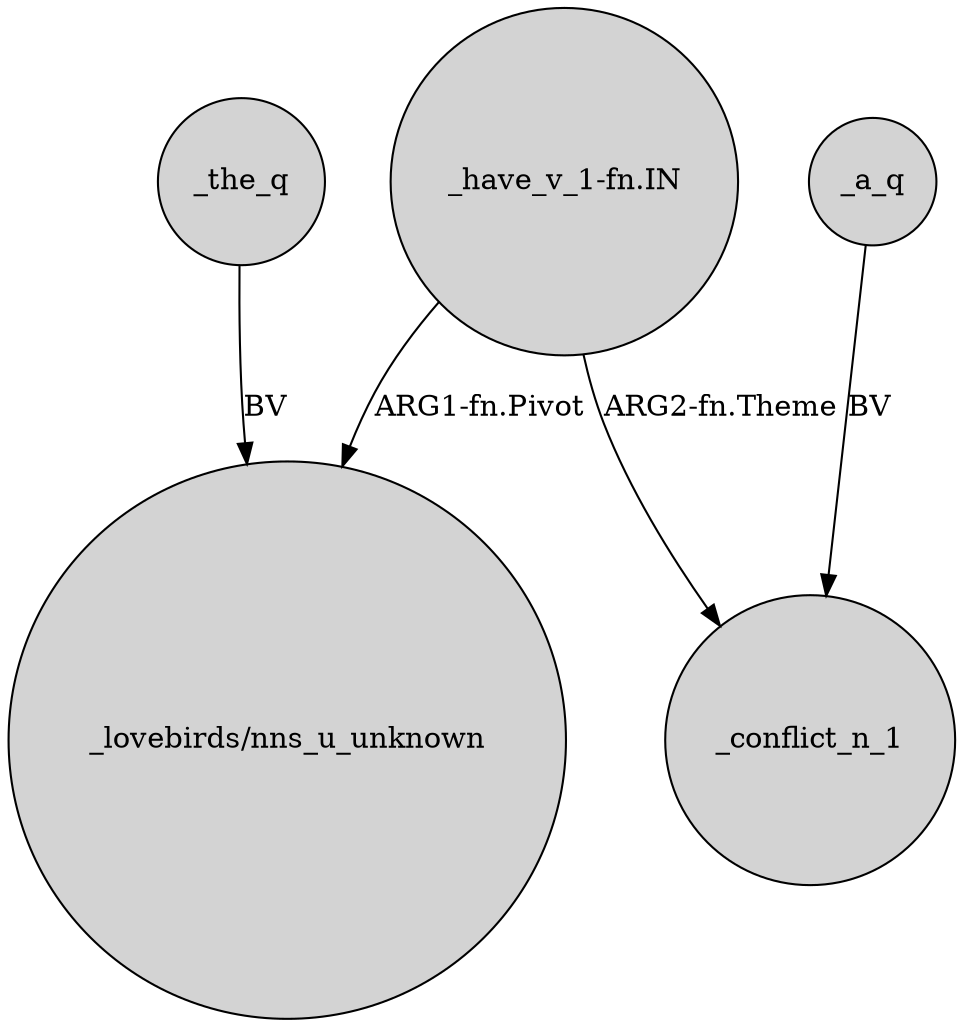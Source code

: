 digraph {
	node [shape=circle style=filled]
	_the_q -> "_lovebirds/nns_u_unknown" [label=BV]
	"_have_v_1-fn.IN" -> "_lovebirds/nns_u_unknown" [label="ARG1-fn.Pivot"]
	"_have_v_1-fn.IN" -> _conflict_n_1 [label="ARG2-fn.Theme"]
	_a_q -> _conflict_n_1 [label=BV]
}
